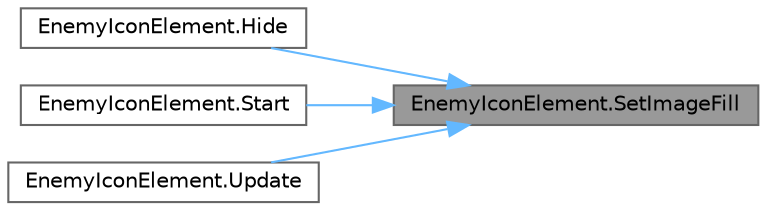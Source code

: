 digraph "EnemyIconElement.SetImageFill"
{
 // LATEX_PDF_SIZE
  bgcolor="transparent";
  edge [fontname=Helvetica,fontsize=10,labelfontname=Helvetica,labelfontsize=10];
  node [fontname=Helvetica,fontsize=10,shape=box,height=0.2,width=0.4];
  rankdir="RL";
  Node1 [id="Node000001",label="EnemyIconElement.SetImageFill",height=0.2,width=0.4,color="gray40", fillcolor="grey60", style="filled", fontcolor="black",tooltip=" "];
  Node1 -> Node2 [id="edge1_Node000001_Node000002",dir="back",color="steelblue1",style="solid",tooltip=" "];
  Node2 [id="Node000002",label="EnemyIconElement.Hide",height=0.2,width=0.4,color="grey40", fillcolor="white", style="filled",URL="$class_enemy_icon_element.html#a1c3c9282e688a53a1f96f06d1904fc22",tooltip=" "];
  Node1 -> Node3 [id="edge2_Node000001_Node000003",dir="back",color="steelblue1",style="solid",tooltip=" "];
  Node3 [id="Node000003",label="EnemyIconElement.Start",height=0.2,width=0.4,color="grey40", fillcolor="white", style="filled",URL="$class_enemy_icon_element.html#a4f7b7a56c242af3337ffc6c25a4c8f2e",tooltip=" "];
  Node1 -> Node4 [id="edge3_Node000001_Node000004",dir="back",color="steelblue1",style="solid",tooltip=" "];
  Node4 [id="Node000004",label="EnemyIconElement.Update",height=0.2,width=0.4,color="grey40", fillcolor="white", style="filled",URL="$class_enemy_icon_element.html#aacb67bb0dcd053ace61a3e00183ff5ea",tooltip=" "];
}
